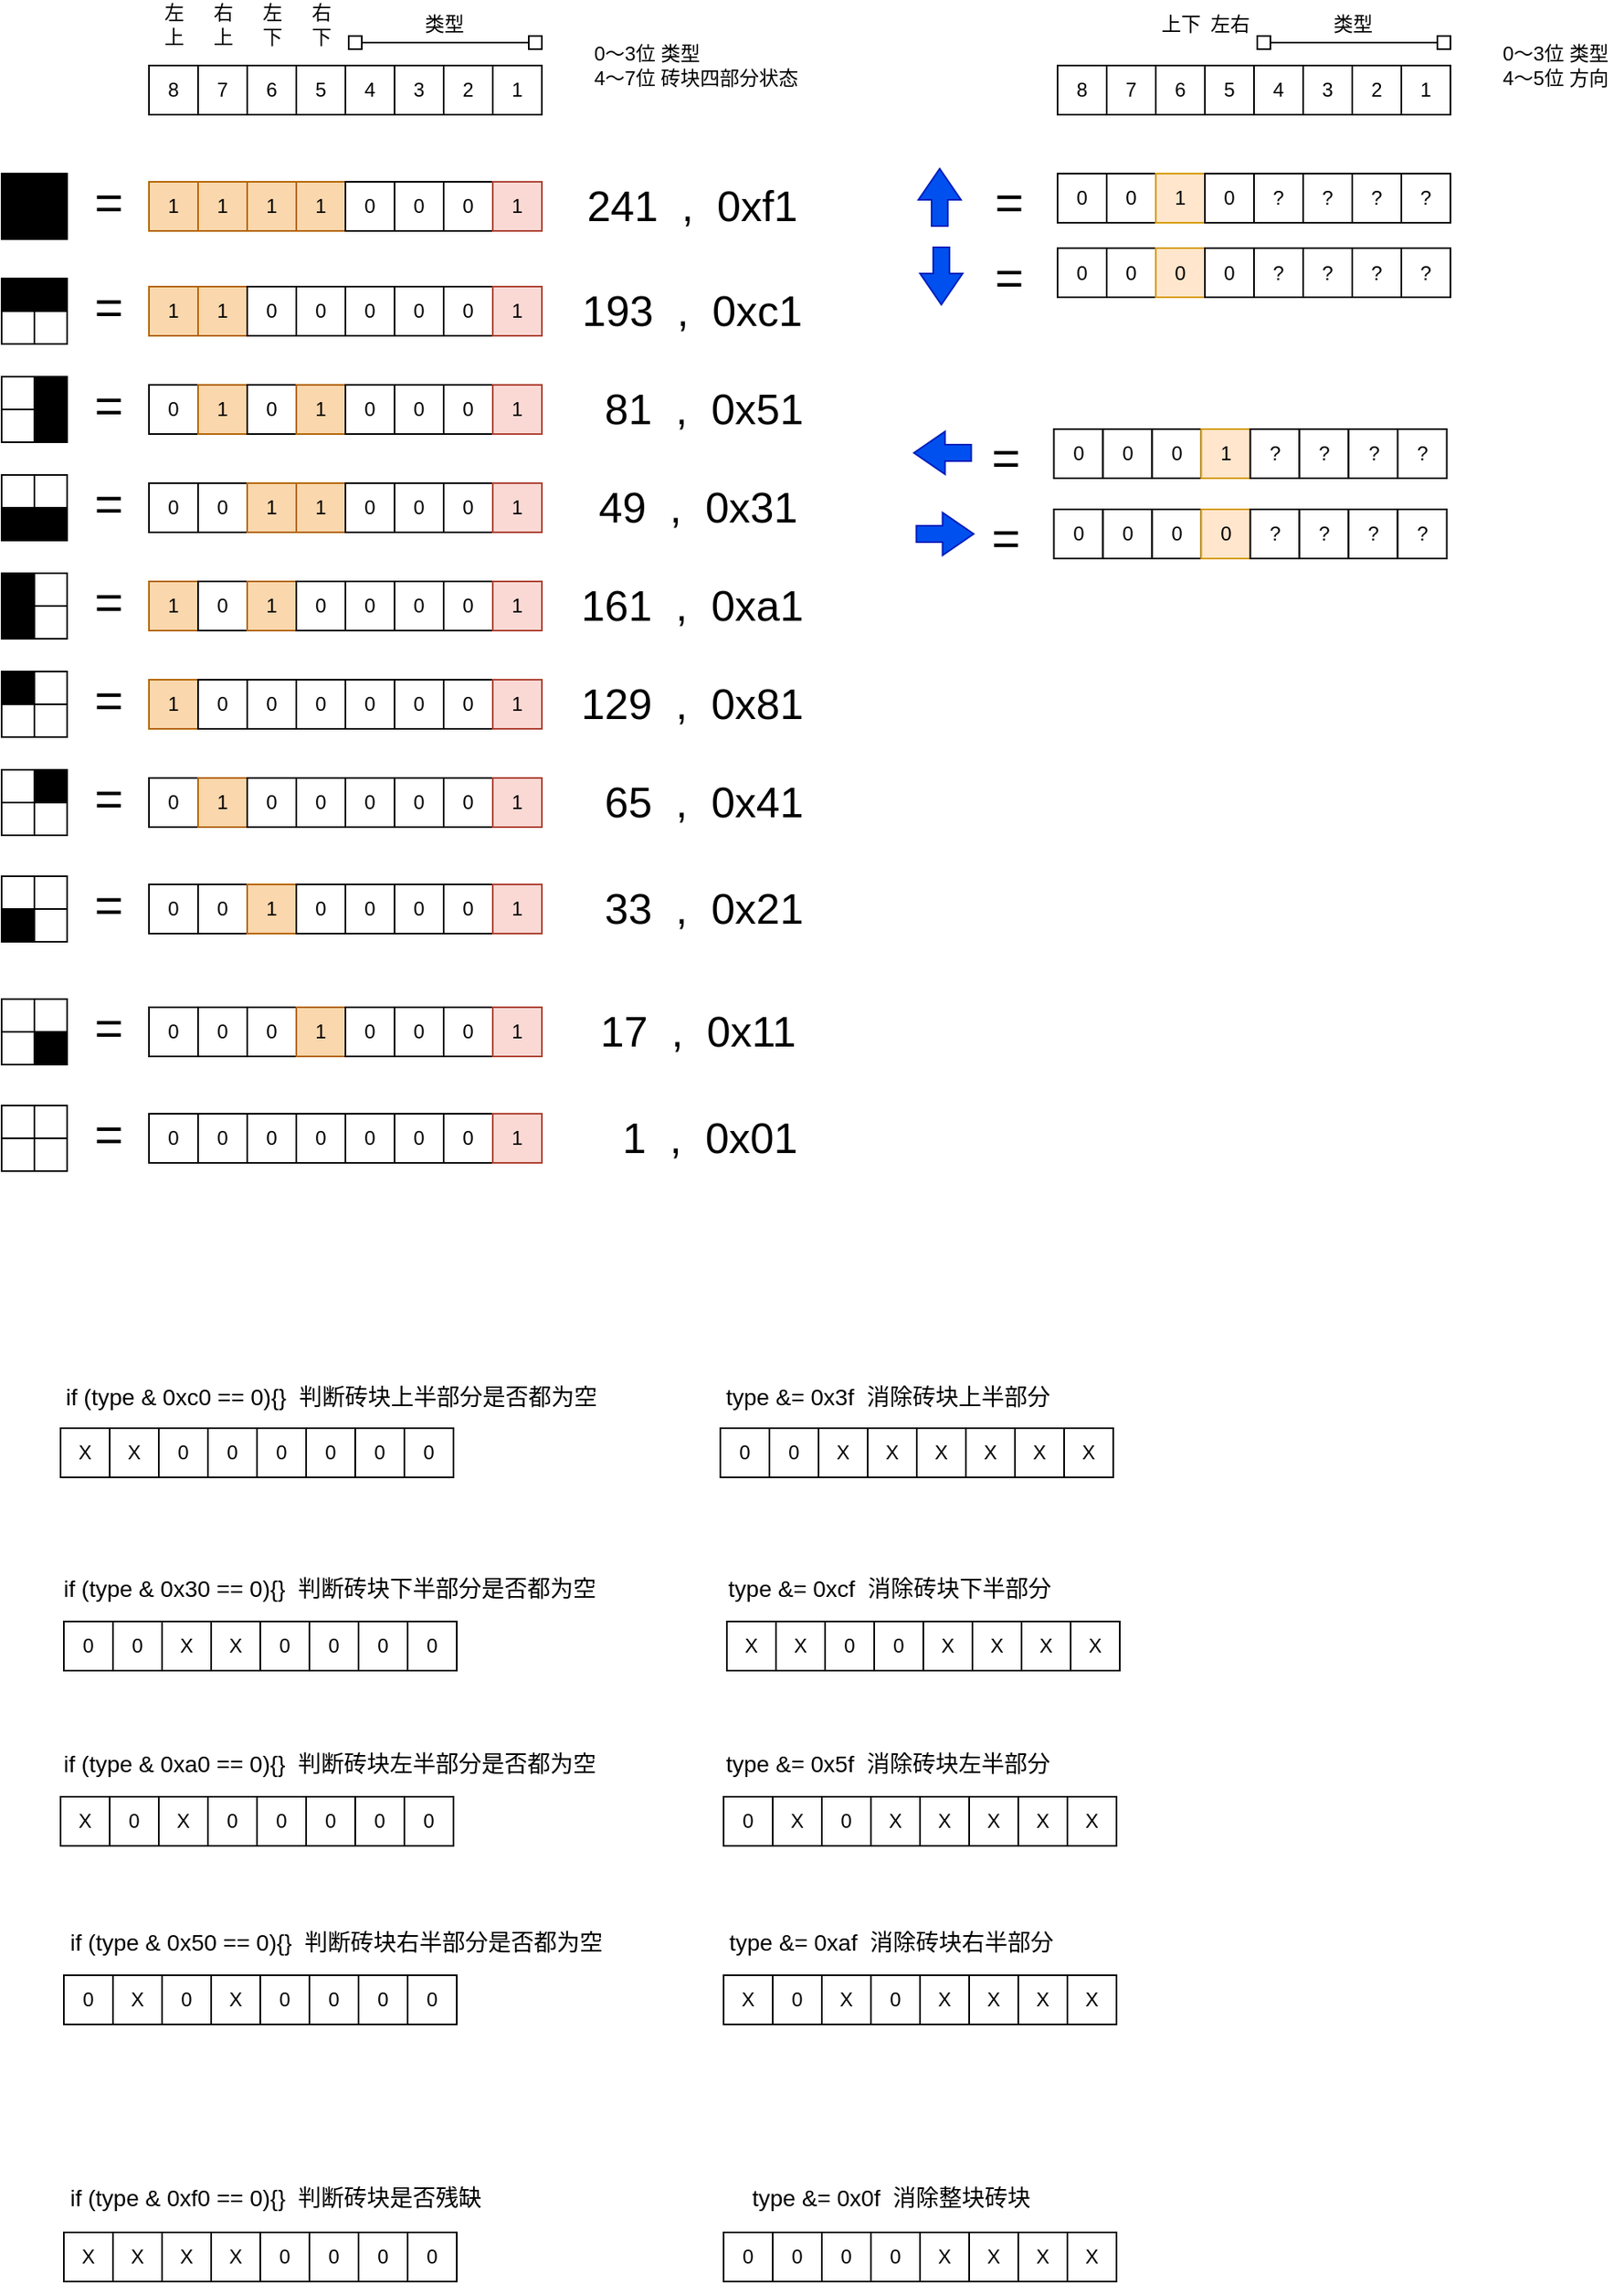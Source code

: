 <mxfile version="14.6.13" type="device"><diagram id="SvCdR_zcEIaEOGb5cry6" name="第 1 页"><mxGraphModel dx="1106" dy="892" grid="0" gridSize="10" guides="1" tooltips="1" connect="1" arrows="1" fold="1" page="0" pageScale="1" pageWidth="827" pageHeight="1169" math="0" shadow="0"><root><mxCell id="0"/><mxCell id="1" parent="0"/><mxCell id="9dX4Bxz6pfZD-AcI6eEY-1" value="1" style="rounded=0;whiteSpace=wrap;html=1;fillColor=#fad7ac;strokeColor=#b46504;" parent="1" vertex="1"><mxGeometry x="120" y="121" width="30" height="30" as="geometry"/></mxCell><mxCell id="9dX4Bxz6pfZD-AcI6eEY-2" value="1" style="rounded=0;whiteSpace=wrap;html=1;fillColor=#fad7ac;strokeColor=#b46504;" parent="1" vertex="1"><mxGeometry x="150" y="121" width="30" height="30" as="geometry"/></mxCell><mxCell id="9dX4Bxz6pfZD-AcI6eEY-3" value="1" style="rounded=0;whiteSpace=wrap;html=1;fillColor=#fad7ac;strokeColor=#b46504;" parent="1" vertex="1"><mxGeometry x="180" y="121" width="30" height="30" as="geometry"/></mxCell><mxCell id="9dX4Bxz6pfZD-AcI6eEY-4" value="1" style="rounded=0;whiteSpace=wrap;html=1;fillColor=#fad7ac;strokeColor=#b46504;" parent="1" vertex="1"><mxGeometry x="210" y="121" width="30" height="30" as="geometry"/></mxCell><mxCell id="9dX4Bxz6pfZD-AcI6eEY-5" value="0" style="rounded=0;whiteSpace=wrap;html=1;" parent="1" vertex="1"><mxGeometry x="240" y="121" width="30" height="30" as="geometry"/></mxCell><mxCell id="9dX4Bxz6pfZD-AcI6eEY-6" value="0" style="rounded=0;whiteSpace=wrap;html=1;" parent="1" vertex="1"><mxGeometry x="270" y="121" width="30" height="30" as="geometry"/></mxCell><mxCell id="9dX4Bxz6pfZD-AcI6eEY-7" value="0" style="rounded=0;whiteSpace=wrap;html=1;" parent="1" vertex="1"><mxGeometry x="300" y="121" width="30" height="30" as="geometry"/></mxCell><mxCell id="9dX4Bxz6pfZD-AcI6eEY-8" value="1" style="rounded=0;whiteSpace=wrap;html=1;fillColor=#fad9d5;strokeColor=#ae4132;" parent="1" vertex="1"><mxGeometry x="330" y="121" width="30" height="30" as="geometry"/></mxCell><mxCell id="9dX4Bxz6pfZD-AcI6eEY-14" value="&lt;font style=&quot;font-size: 30px&quot;&gt;=&lt;/font&gt;" style="text;html=1;align=center;verticalAlign=middle;resizable=0;points=[];autosize=1;strokeColor=none;" parent="1" vertex="1"><mxGeometry x="80" y="118" width="30" height="30" as="geometry"/></mxCell><mxCell id="9dX4Bxz6pfZD-AcI6eEY-15" value="&lt;font style=&quot;font-size: 26px&quot;&gt;241&amp;nbsp; ,&amp;nbsp; 0xf1&amp;nbsp;&lt;/font&gt;" style="text;html=1;align=center;verticalAlign=middle;resizable=0;points=[];autosize=1;strokeColor=none;" parent="1" vertex="1"><mxGeometry x="380" y="126" width="150" height="20" as="geometry"/></mxCell><mxCell id="9dX4Bxz6pfZD-AcI6eEY-16" value="1" style="rounded=0;whiteSpace=wrap;html=1;fillColor=#fad7ac;strokeColor=#b46504;" parent="1" vertex="1"><mxGeometry x="120" y="185" width="30" height="30" as="geometry"/></mxCell><mxCell id="9dX4Bxz6pfZD-AcI6eEY-17" value="1" style="rounded=0;whiteSpace=wrap;html=1;fillColor=#fad7ac;strokeColor=#b46504;" parent="1" vertex="1"><mxGeometry x="150" y="185" width="30" height="30" as="geometry"/></mxCell><mxCell id="9dX4Bxz6pfZD-AcI6eEY-18" value="0" style="rounded=0;whiteSpace=wrap;html=1;" parent="1" vertex="1"><mxGeometry x="180" y="185" width="30" height="30" as="geometry"/></mxCell><mxCell id="9dX4Bxz6pfZD-AcI6eEY-19" value="0" style="rounded=0;whiteSpace=wrap;html=1;" parent="1" vertex="1"><mxGeometry x="210" y="185" width="30" height="30" as="geometry"/></mxCell><mxCell id="9dX4Bxz6pfZD-AcI6eEY-20" value="0" style="rounded=0;whiteSpace=wrap;html=1;" parent="1" vertex="1"><mxGeometry x="240" y="185" width="30" height="30" as="geometry"/></mxCell><mxCell id="9dX4Bxz6pfZD-AcI6eEY-21" value="0" style="rounded=0;whiteSpace=wrap;html=1;" parent="1" vertex="1"><mxGeometry x="270" y="185" width="30" height="30" as="geometry"/></mxCell><mxCell id="9dX4Bxz6pfZD-AcI6eEY-22" value="0" style="rounded=0;whiteSpace=wrap;html=1;" parent="1" vertex="1"><mxGeometry x="300" y="185" width="30" height="30" as="geometry"/></mxCell><mxCell id="9dX4Bxz6pfZD-AcI6eEY-23" value="1" style="rounded=0;whiteSpace=wrap;html=1;fillColor=#fad9d5;strokeColor=#ae4132;" parent="1" vertex="1"><mxGeometry x="330" y="185" width="30" height="30" as="geometry"/></mxCell><mxCell id="9dX4Bxz6pfZD-AcI6eEY-24" value="" style="group" parent="1" vertex="1" connectable="0"><mxGeometry x="30" y="180" width="40" height="40" as="geometry"/></mxCell><mxCell id="9dX4Bxz6pfZD-AcI6eEY-25" value="" style="rounded=0;whiteSpace=wrap;html=1;fillColor=#000000;" parent="9dX4Bxz6pfZD-AcI6eEY-24" vertex="1"><mxGeometry width="20" height="20" as="geometry"/></mxCell><mxCell id="9dX4Bxz6pfZD-AcI6eEY-26" value="" style="rounded=0;whiteSpace=wrap;html=1;fillColor=#000000;" parent="9dX4Bxz6pfZD-AcI6eEY-24" vertex="1"><mxGeometry x="20" width="20" height="20" as="geometry"/></mxCell><mxCell id="9dX4Bxz6pfZD-AcI6eEY-27" value="" style="rounded=0;whiteSpace=wrap;html=1;" parent="9dX4Bxz6pfZD-AcI6eEY-24" vertex="1"><mxGeometry y="20" width="20" height="20" as="geometry"/></mxCell><mxCell id="9dX4Bxz6pfZD-AcI6eEY-28" value="" style="rounded=0;whiteSpace=wrap;html=1;" parent="9dX4Bxz6pfZD-AcI6eEY-24" vertex="1"><mxGeometry x="20" y="20" width="20" height="20" as="geometry"/></mxCell><mxCell id="9dX4Bxz6pfZD-AcI6eEY-29" value="&lt;font style=&quot;font-size: 30px&quot;&gt;=&lt;/font&gt;" style="text;html=1;align=center;verticalAlign=middle;resizable=0;points=[];autosize=1;strokeColor=none;" parent="1" vertex="1"><mxGeometry x="80" y="182" width="30" height="30" as="geometry"/></mxCell><mxCell id="9dX4Bxz6pfZD-AcI6eEY-30" value="&lt;font style=&quot;font-size: 26px&quot;&gt;193&amp;nbsp; ,&amp;nbsp; 0xc1&amp;nbsp;&lt;/font&gt;" style="text;html=1;align=center;verticalAlign=middle;resizable=0;points=[];autosize=1;strokeColor=none;" parent="1" vertex="1"><mxGeometry x="375" y="190" width="160" height="20" as="geometry"/></mxCell><mxCell id="9dX4Bxz6pfZD-AcI6eEY-9" value="" style="rounded=0;whiteSpace=wrap;html=1;fillColor=#000000;" parent="1" vertex="1"><mxGeometry x="30" y="116" width="20" height="20" as="geometry"/></mxCell><mxCell id="9dX4Bxz6pfZD-AcI6eEY-10" value="" style="rounded=0;whiteSpace=wrap;html=1;fillColor=#000000;" parent="1" vertex="1"><mxGeometry x="50" y="116" width="20" height="20" as="geometry"/></mxCell><mxCell id="9dX4Bxz6pfZD-AcI6eEY-11" value="" style="rounded=0;whiteSpace=wrap;html=1;fillColor=#000000;" parent="1" vertex="1"><mxGeometry x="30" y="136" width="20" height="20" as="geometry"/></mxCell><mxCell id="9dX4Bxz6pfZD-AcI6eEY-12" value="" style="rounded=0;whiteSpace=wrap;html=1;fillColor=#000000;" parent="1" vertex="1"><mxGeometry x="50" y="136" width="20" height="20" as="geometry"/></mxCell><mxCell id="9dX4Bxz6pfZD-AcI6eEY-31" value="0" style="rounded=0;whiteSpace=wrap;html=1;" parent="1" vertex="1"><mxGeometry x="120" y="245" width="30" height="30" as="geometry"/></mxCell><mxCell id="9dX4Bxz6pfZD-AcI6eEY-32" value="1" style="rounded=0;whiteSpace=wrap;html=1;fillColor=#fad7ac;strokeColor=#b46504;" parent="1" vertex="1"><mxGeometry x="150" y="245" width="30" height="30" as="geometry"/></mxCell><mxCell id="9dX4Bxz6pfZD-AcI6eEY-33" value="0" style="rounded=0;whiteSpace=wrap;html=1;" parent="1" vertex="1"><mxGeometry x="180" y="245" width="30" height="30" as="geometry"/></mxCell><mxCell id="9dX4Bxz6pfZD-AcI6eEY-34" value="1" style="rounded=0;whiteSpace=wrap;html=1;fillColor=#fad7ac;strokeColor=#b46504;" parent="1" vertex="1"><mxGeometry x="210" y="245" width="30" height="30" as="geometry"/></mxCell><mxCell id="9dX4Bxz6pfZD-AcI6eEY-35" value="0" style="rounded=0;whiteSpace=wrap;html=1;" parent="1" vertex="1"><mxGeometry x="240" y="245" width="30" height="30" as="geometry"/></mxCell><mxCell id="9dX4Bxz6pfZD-AcI6eEY-36" value="0" style="rounded=0;whiteSpace=wrap;html=1;" parent="1" vertex="1"><mxGeometry x="270" y="245" width="30" height="30" as="geometry"/></mxCell><mxCell id="9dX4Bxz6pfZD-AcI6eEY-37" value="0" style="rounded=0;whiteSpace=wrap;html=1;" parent="1" vertex="1"><mxGeometry x="300" y="245" width="30" height="30" as="geometry"/></mxCell><mxCell id="9dX4Bxz6pfZD-AcI6eEY-38" value="1" style="rounded=0;whiteSpace=wrap;html=1;fillColor=#fad9d5;strokeColor=#ae4132;" parent="1" vertex="1"><mxGeometry x="330" y="245" width="30" height="30" as="geometry"/></mxCell><mxCell id="9dX4Bxz6pfZD-AcI6eEY-39" value="" style="group" parent="1" vertex="1" connectable="0"><mxGeometry x="30" y="240" width="40" height="40" as="geometry"/></mxCell><mxCell id="9dX4Bxz6pfZD-AcI6eEY-40" value="" style="rounded=0;whiteSpace=wrap;html=1;" parent="9dX4Bxz6pfZD-AcI6eEY-39" vertex="1"><mxGeometry width="20" height="20" as="geometry"/></mxCell><mxCell id="9dX4Bxz6pfZD-AcI6eEY-41" value="" style="rounded=0;whiteSpace=wrap;html=1;fillColor=#000000;" parent="9dX4Bxz6pfZD-AcI6eEY-39" vertex="1"><mxGeometry x="20" width="20" height="20" as="geometry"/></mxCell><mxCell id="9dX4Bxz6pfZD-AcI6eEY-42" value="" style="rounded=0;whiteSpace=wrap;html=1;" parent="9dX4Bxz6pfZD-AcI6eEY-39" vertex="1"><mxGeometry y="20" width="20" height="20" as="geometry"/></mxCell><mxCell id="9dX4Bxz6pfZD-AcI6eEY-43" value="" style="rounded=0;whiteSpace=wrap;html=1;fillColor=#000000;" parent="9dX4Bxz6pfZD-AcI6eEY-39" vertex="1"><mxGeometry x="20" y="20" width="20" height="20" as="geometry"/></mxCell><mxCell id="9dX4Bxz6pfZD-AcI6eEY-44" value="&lt;font style=&quot;font-size: 30px&quot;&gt;=&lt;/font&gt;" style="text;html=1;align=center;verticalAlign=middle;resizable=0;points=[];autosize=1;strokeColor=none;" parent="1" vertex="1"><mxGeometry x="80" y="242" width="30" height="30" as="geometry"/></mxCell><mxCell id="9dX4Bxz6pfZD-AcI6eEY-45" value="&lt;font style=&quot;font-size: 26px&quot;&gt;&amp;nbsp; 81&amp;nbsp; ,&amp;nbsp; 0x51&amp;nbsp;&lt;/font&gt;" style="text;html=1;align=center;verticalAlign=middle;resizable=0;points=[];autosize=1;strokeColor=none;" parent="1" vertex="1"><mxGeometry x="375" y="250" width="160" height="20" as="geometry"/></mxCell><mxCell id="9dX4Bxz6pfZD-AcI6eEY-61" value="0" style="rounded=0;whiteSpace=wrap;html=1;" parent="1" vertex="1"><mxGeometry x="120" y="305" width="30" height="30" as="geometry"/></mxCell><mxCell id="9dX4Bxz6pfZD-AcI6eEY-62" value="0" style="rounded=0;whiteSpace=wrap;html=1;" parent="1" vertex="1"><mxGeometry x="150" y="305" width="30" height="30" as="geometry"/></mxCell><mxCell id="9dX4Bxz6pfZD-AcI6eEY-63" value="1" style="rounded=0;whiteSpace=wrap;html=1;fillColor=#fad7ac;strokeColor=#b46504;" parent="1" vertex="1"><mxGeometry x="180" y="305" width="30" height="30" as="geometry"/></mxCell><mxCell id="9dX4Bxz6pfZD-AcI6eEY-64" value="1" style="rounded=0;whiteSpace=wrap;html=1;fillColor=#fad7ac;strokeColor=#b46504;" parent="1" vertex="1"><mxGeometry x="210" y="305" width="30" height="30" as="geometry"/></mxCell><mxCell id="9dX4Bxz6pfZD-AcI6eEY-65" value="0" style="rounded=0;whiteSpace=wrap;html=1;" parent="1" vertex="1"><mxGeometry x="240" y="305" width="30" height="30" as="geometry"/></mxCell><mxCell id="9dX4Bxz6pfZD-AcI6eEY-66" value="0" style="rounded=0;whiteSpace=wrap;html=1;" parent="1" vertex="1"><mxGeometry x="270" y="305" width="30" height="30" as="geometry"/></mxCell><mxCell id="9dX4Bxz6pfZD-AcI6eEY-67" value="0" style="rounded=0;whiteSpace=wrap;html=1;" parent="1" vertex="1"><mxGeometry x="300" y="305" width="30" height="30" as="geometry"/></mxCell><mxCell id="9dX4Bxz6pfZD-AcI6eEY-68" value="1" style="rounded=0;whiteSpace=wrap;html=1;fillColor=#fad9d5;strokeColor=#ae4132;" parent="1" vertex="1"><mxGeometry x="330" y="305" width="30" height="30" as="geometry"/></mxCell><mxCell id="9dX4Bxz6pfZD-AcI6eEY-69" value="" style="group" parent="1" vertex="1" connectable="0"><mxGeometry x="30" y="300" width="40" height="40" as="geometry"/></mxCell><mxCell id="9dX4Bxz6pfZD-AcI6eEY-70" value="" style="rounded=0;whiteSpace=wrap;html=1;" parent="9dX4Bxz6pfZD-AcI6eEY-69" vertex="1"><mxGeometry width="20" height="20" as="geometry"/></mxCell><mxCell id="9dX4Bxz6pfZD-AcI6eEY-71" value="" style="rounded=0;whiteSpace=wrap;html=1;" parent="9dX4Bxz6pfZD-AcI6eEY-69" vertex="1"><mxGeometry x="20" width="20" height="20" as="geometry"/></mxCell><mxCell id="9dX4Bxz6pfZD-AcI6eEY-72" value="" style="rounded=0;whiteSpace=wrap;html=1;fillColor=#000000;" parent="9dX4Bxz6pfZD-AcI6eEY-69" vertex="1"><mxGeometry y="20" width="20" height="20" as="geometry"/></mxCell><mxCell id="9dX4Bxz6pfZD-AcI6eEY-73" value="" style="rounded=0;whiteSpace=wrap;html=1;fillColor=#000000;" parent="9dX4Bxz6pfZD-AcI6eEY-69" vertex="1"><mxGeometry x="20" y="20" width="20" height="20" as="geometry"/></mxCell><mxCell id="9dX4Bxz6pfZD-AcI6eEY-74" value="&lt;font style=&quot;font-size: 30px&quot;&gt;=&lt;/font&gt;" style="text;html=1;align=center;verticalAlign=middle;resizable=0;points=[];autosize=1;strokeColor=none;" parent="1" vertex="1"><mxGeometry x="80" y="302" width="30" height="30" as="geometry"/></mxCell><mxCell id="9dX4Bxz6pfZD-AcI6eEY-75" value="&lt;font style=&quot;font-size: 26px&quot;&gt;&amp;nbsp;49&amp;nbsp; ,&amp;nbsp; 0x31&amp;nbsp;&lt;/font&gt;" style="text;html=1;align=center;verticalAlign=middle;resizable=0;points=[];autosize=1;strokeColor=none;" parent="1" vertex="1"><mxGeometry x="380" y="310" width="150" height="20" as="geometry"/></mxCell><mxCell id="9dX4Bxz6pfZD-AcI6eEY-76" value="1" style="rounded=0;whiteSpace=wrap;html=1;fillColor=#fad7ac;strokeColor=#b46504;" parent="1" vertex="1"><mxGeometry x="120" y="365" width="30" height="30" as="geometry"/></mxCell><mxCell id="9dX4Bxz6pfZD-AcI6eEY-77" value="0" style="rounded=0;whiteSpace=wrap;html=1;" parent="1" vertex="1"><mxGeometry x="150" y="365" width="30" height="30" as="geometry"/></mxCell><mxCell id="9dX4Bxz6pfZD-AcI6eEY-78" value="1" style="rounded=0;whiteSpace=wrap;html=1;fillColor=#fad7ac;strokeColor=#b46504;" parent="1" vertex="1"><mxGeometry x="180" y="365" width="30" height="30" as="geometry"/></mxCell><mxCell id="9dX4Bxz6pfZD-AcI6eEY-79" value="0" style="rounded=0;whiteSpace=wrap;html=1;" parent="1" vertex="1"><mxGeometry x="210" y="365" width="30" height="30" as="geometry"/></mxCell><mxCell id="9dX4Bxz6pfZD-AcI6eEY-80" value="0" style="rounded=0;whiteSpace=wrap;html=1;" parent="1" vertex="1"><mxGeometry x="240" y="365" width="30" height="30" as="geometry"/></mxCell><mxCell id="9dX4Bxz6pfZD-AcI6eEY-81" value="0" style="rounded=0;whiteSpace=wrap;html=1;" parent="1" vertex="1"><mxGeometry x="270" y="365" width="30" height="30" as="geometry"/></mxCell><mxCell id="9dX4Bxz6pfZD-AcI6eEY-82" value="0" style="rounded=0;whiteSpace=wrap;html=1;" parent="1" vertex="1"><mxGeometry x="300" y="365" width="30" height="30" as="geometry"/></mxCell><mxCell id="9dX4Bxz6pfZD-AcI6eEY-83" value="1" style="rounded=0;whiteSpace=wrap;html=1;fillColor=#fad9d5;strokeColor=#ae4132;" parent="1" vertex="1"><mxGeometry x="330" y="365" width="30" height="30" as="geometry"/></mxCell><mxCell id="9dX4Bxz6pfZD-AcI6eEY-84" value="" style="group" parent="1" vertex="1" connectable="0"><mxGeometry x="30" y="360" width="40" height="40" as="geometry"/></mxCell><mxCell id="9dX4Bxz6pfZD-AcI6eEY-85" value="" style="rounded=0;whiteSpace=wrap;html=1;fillColor=#000000;" parent="9dX4Bxz6pfZD-AcI6eEY-84" vertex="1"><mxGeometry width="20" height="20" as="geometry"/></mxCell><mxCell id="9dX4Bxz6pfZD-AcI6eEY-86" value="" style="rounded=0;whiteSpace=wrap;html=1;" parent="9dX4Bxz6pfZD-AcI6eEY-84" vertex="1"><mxGeometry x="20" width="20" height="20" as="geometry"/></mxCell><mxCell id="9dX4Bxz6pfZD-AcI6eEY-87" value="" style="rounded=0;whiteSpace=wrap;html=1;fillColor=#000000;" parent="9dX4Bxz6pfZD-AcI6eEY-84" vertex="1"><mxGeometry y="20" width="20" height="20" as="geometry"/></mxCell><mxCell id="9dX4Bxz6pfZD-AcI6eEY-88" value="" style="rounded=0;whiteSpace=wrap;html=1;" parent="9dX4Bxz6pfZD-AcI6eEY-84" vertex="1"><mxGeometry x="20" y="20" width="20" height="20" as="geometry"/></mxCell><mxCell id="9dX4Bxz6pfZD-AcI6eEY-89" value="&lt;font style=&quot;font-size: 30px&quot;&gt;=&lt;/font&gt;" style="text;html=1;align=center;verticalAlign=middle;resizable=0;points=[];autosize=1;strokeColor=none;" parent="1" vertex="1"><mxGeometry x="80" y="362" width="30" height="30" as="geometry"/></mxCell><mxCell id="9dX4Bxz6pfZD-AcI6eEY-90" value="&lt;font style=&quot;font-size: 26px&quot;&gt;161&amp;nbsp; ,&amp;nbsp; 0xa1&amp;nbsp;&lt;/font&gt;" style="text;html=1;align=center;verticalAlign=middle;resizable=0;points=[];autosize=1;strokeColor=none;" parent="1" vertex="1"><mxGeometry x="375" y="370" width="160" height="20" as="geometry"/></mxCell><mxCell id="9dX4Bxz6pfZD-AcI6eEY-91" value="1" style="rounded=0;whiteSpace=wrap;html=1;fillColor=#fad7ac;strokeColor=#b46504;" parent="1" vertex="1"><mxGeometry x="120" y="425" width="30" height="30" as="geometry"/></mxCell><mxCell id="9dX4Bxz6pfZD-AcI6eEY-92" value="0" style="rounded=0;whiteSpace=wrap;html=1;" parent="1" vertex="1"><mxGeometry x="150" y="425" width="30" height="30" as="geometry"/></mxCell><mxCell id="9dX4Bxz6pfZD-AcI6eEY-93" value="0" style="rounded=0;whiteSpace=wrap;html=1;" parent="1" vertex="1"><mxGeometry x="180" y="425" width="30" height="30" as="geometry"/></mxCell><mxCell id="9dX4Bxz6pfZD-AcI6eEY-94" value="0" style="rounded=0;whiteSpace=wrap;html=1;" parent="1" vertex="1"><mxGeometry x="210" y="425" width="30" height="30" as="geometry"/></mxCell><mxCell id="9dX4Bxz6pfZD-AcI6eEY-95" value="0" style="rounded=0;whiteSpace=wrap;html=1;" parent="1" vertex="1"><mxGeometry x="240" y="425" width="30" height="30" as="geometry"/></mxCell><mxCell id="9dX4Bxz6pfZD-AcI6eEY-96" value="0" style="rounded=0;whiteSpace=wrap;html=1;" parent="1" vertex="1"><mxGeometry x="270" y="425" width="30" height="30" as="geometry"/></mxCell><mxCell id="9dX4Bxz6pfZD-AcI6eEY-97" value="0" style="rounded=0;whiteSpace=wrap;html=1;" parent="1" vertex="1"><mxGeometry x="300" y="425" width="30" height="30" as="geometry"/></mxCell><mxCell id="9dX4Bxz6pfZD-AcI6eEY-98" value="1" style="rounded=0;whiteSpace=wrap;html=1;fillColor=#fad9d5;strokeColor=#ae4132;" parent="1" vertex="1"><mxGeometry x="330" y="425" width="30" height="30" as="geometry"/></mxCell><mxCell id="9dX4Bxz6pfZD-AcI6eEY-99" value="" style="group" parent="1" vertex="1" connectable="0"><mxGeometry x="30" y="420" width="40" height="40" as="geometry"/></mxCell><mxCell id="9dX4Bxz6pfZD-AcI6eEY-100" value="" style="rounded=0;whiteSpace=wrap;html=1;fillColor=#000000;" parent="9dX4Bxz6pfZD-AcI6eEY-99" vertex="1"><mxGeometry width="20" height="20" as="geometry"/></mxCell><mxCell id="9dX4Bxz6pfZD-AcI6eEY-101" value="" style="rounded=0;whiteSpace=wrap;html=1;" parent="9dX4Bxz6pfZD-AcI6eEY-99" vertex="1"><mxGeometry x="20" width="20" height="20" as="geometry"/></mxCell><mxCell id="9dX4Bxz6pfZD-AcI6eEY-102" value="" style="rounded=0;whiteSpace=wrap;html=1;" parent="9dX4Bxz6pfZD-AcI6eEY-99" vertex="1"><mxGeometry y="20" width="20" height="20" as="geometry"/></mxCell><mxCell id="9dX4Bxz6pfZD-AcI6eEY-103" value="" style="rounded=0;whiteSpace=wrap;html=1;" parent="9dX4Bxz6pfZD-AcI6eEY-99" vertex="1"><mxGeometry x="20" y="20" width="20" height="20" as="geometry"/></mxCell><mxCell id="9dX4Bxz6pfZD-AcI6eEY-104" value="&lt;font style=&quot;font-size: 30px&quot;&gt;=&lt;/font&gt;" style="text;html=1;align=center;verticalAlign=middle;resizable=0;points=[];autosize=1;strokeColor=none;" parent="1" vertex="1"><mxGeometry x="80" y="422" width="30" height="30" as="geometry"/></mxCell><mxCell id="9dX4Bxz6pfZD-AcI6eEY-105" value="&lt;font style=&quot;font-size: 26px&quot;&gt;129&amp;nbsp; ,&amp;nbsp; 0x81&amp;nbsp;&lt;/font&gt;" style="text;html=1;align=center;verticalAlign=middle;resizable=0;points=[];autosize=1;strokeColor=none;" parent="1" vertex="1"><mxGeometry x="375" y="430" width="160" height="20" as="geometry"/></mxCell><mxCell id="9dX4Bxz6pfZD-AcI6eEY-106" value="0" style="rounded=0;whiteSpace=wrap;html=1;" parent="1" vertex="1"><mxGeometry x="120" y="485" width="30" height="30" as="geometry"/></mxCell><mxCell id="9dX4Bxz6pfZD-AcI6eEY-107" value="1" style="rounded=0;whiteSpace=wrap;html=1;fillColor=#fad7ac;strokeColor=#b46504;" parent="1" vertex="1"><mxGeometry x="150" y="485" width="30" height="30" as="geometry"/></mxCell><mxCell id="9dX4Bxz6pfZD-AcI6eEY-108" value="0" style="rounded=0;whiteSpace=wrap;html=1;" parent="1" vertex="1"><mxGeometry x="180" y="485" width="30" height="30" as="geometry"/></mxCell><mxCell id="9dX4Bxz6pfZD-AcI6eEY-109" value="0" style="rounded=0;whiteSpace=wrap;html=1;" parent="1" vertex="1"><mxGeometry x="210" y="485" width="30" height="30" as="geometry"/></mxCell><mxCell id="9dX4Bxz6pfZD-AcI6eEY-110" value="0" style="rounded=0;whiteSpace=wrap;html=1;" parent="1" vertex="1"><mxGeometry x="240" y="485" width="30" height="30" as="geometry"/></mxCell><mxCell id="9dX4Bxz6pfZD-AcI6eEY-111" value="0" style="rounded=0;whiteSpace=wrap;html=1;" parent="1" vertex="1"><mxGeometry x="270" y="485" width="30" height="30" as="geometry"/></mxCell><mxCell id="9dX4Bxz6pfZD-AcI6eEY-112" value="0" style="rounded=0;whiteSpace=wrap;html=1;" parent="1" vertex="1"><mxGeometry x="300" y="485" width="30" height="30" as="geometry"/></mxCell><mxCell id="9dX4Bxz6pfZD-AcI6eEY-113" value="1" style="rounded=0;whiteSpace=wrap;html=1;fillColor=#fad9d5;strokeColor=#ae4132;" parent="1" vertex="1"><mxGeometry x="330" y="485" width="30" height="30" as="geometry"/></mxCell><mxCell id="9dX4Bxz6pfZD-AcI6eEY-114" value="" style="group" parent="1" vertex="1" connectable="0"><mxGeometry x="30" y="480" width="40" height="40" as="geometry"/></mxCell><mxCell id="9dX4Bxz6pfZD-AcI6eEY-115" value="" style="rounded=0;whiteSpace=wrap;html=1;" parent="9dX4Bxz6pfZD-AcI6eEY-114" vertex="1"><mxGeometry width="20" height="20" as="geometry"/></mxCell><mxCell id="9dX4Bxz6pfZD-AcI6eEY-116" value="" style="rounded=0;whiteSpace=wrap;html=1;fillColor=#000000;" parent="9dX4Bxz6pfZD-AcI6eEY-114" vertex="1"><mxGeometry x="20" width="20" height="20" as="geometry"/></mxCell><mxCell id="9dX4Bxz6pfZD-AcI6eEY-117" value="" style="rounded=0;whiteSpace=wrap;html=1;" parent="9dX4Bxz6pfZD-AcI6eEY-114" vertex="1"><mxGeometry y="20" width="20" height="20" as="geometry"/></mxCell><mxCell id="9dX4Bxz6pfZD-AcI6eEY-118" value="" style="rounded=0;whiteSpace=wrap;html=1;" parent="9dX4Bxz6pfZD-AcI6eEY-114" vertex="1"><mxGeometry x="20" y="20" width="20" height="20" as="geometry"/></mxCell><mxCell id="9dX4Bxz6pfZD-AcI6eEY-119" value="&lt;font style=&quot;font-size: 30px&quot;&gt;=&lt;/font&gt;" style="text;html=1;align=center;verticalAlign=middle;resizable=0;points=[];autosize=1;strokeColor=none;" parent="1" vertex="1"><mxGeometry x="80" y="482" width="30" height="30" as="geometry"/></mxCell><mxCell id="9dX4Bxz6pfZD-AcI6eEY-120" value="&lt;font style=&quot;font-size: 26px&quot;&gt;&amp;nbsp; 65&amp;nbsp; ,&amp;nbsp; 0x41&amp;nbsp;&lt;/font&gt;" style="text;html=1;align=center;verticalAlign=middle;resizable=0;points=[];autosize=1;strokeColor=none;" parent="1" vertex="1"><mxGeometry x="375" y="490" width="160" height="20" as="geometry"/></mxCell><mxCell id="9dX4Bxz6pfZD-AcI6eEY-121" value="0" style="rounded=0;whiteSpace=wrap;html=1;" parent="1" vertex="1"><mxGeometry x="120" y="550" width="30" height="30" as="geometry"/></mxCell><mxCell id="9dX4Bxz6pfZD-AcI6eEY-122" value="0" style="rounded=0;whiteSpace=wrap;html=1;" parent="1" vertex="1"><mxGeometry x="150" y="550" width="30" height="30" as="geometry"/></mxCell><mxCell id="9dX4Bxz6pfZD-AcI6eEY-123" value="1" style="rounded=0;whiteSpace=wrap;html=1;fillColor=#fad7ac;strokeColor=#b46504;" parent="1" vertex="1"><mxGeometry x="180" y="550" width="30" height="30" as="geometry"/></mxCell><mxCell id="9dX4Bxz6pfZD-AcI6eEY-124" value="0" style="rounded=0;whiteSpace=wrap;html=1;" parent="1" vertex="1"><mxGeometry x="210" y="550" width="30" height="30" as="geometry"/></mxCell><mxCell id="9dX4Bxz6pfZD-AcI6eEY-125" value="0" style="rounded=0;whiteSpace=wrap;html=1;" parent="1" vertex="1"><mxGeometry x="240" y="550" width="30" height="30" as="geometry"/></mxCell><mxCell id="9dX4Bxz6pfZD-AcI6eEY-126" value="0" style="rounded=0;whiteSpace=wrap;html=1;" parent="1" vertex="1"><mxGeometry x="270" y="550" width="30" height="30" as="geometry"/></mxCell><mxCell id="9dX4Bxz6pfZD-AcI6eEY-127" value="0" style="rounded=0;whiteSpace=wrap;html=1;" parent="1" vertex="1"><mxGeometry x="300" y="550" width="30" height="30" as="geometry"/></mxCell><mxCell id="9dX4Bxz6pfZD-AcI6eEY-128" value="1" style="rounded=0;whiteSpace=wrap;html=1;fillColor=#fad9d5;strokeColor=#ae4132;" parent="1" vertex="1"><mxGeometry x="330" y="550" width="30" height="30" as="geometry"/></mxCell><mxCell id="9dX4Bxz6pfZD-AcI6eEY-129" value="" style="group" parent="1" vertex="1" connectable="0"><mxGeometry x="30" y="545" width="40" height="40" as="geometry"/></mxCell><mxCell id="9dX4Bxz6pfZD-AcI6eEY-130" value="" style="rounded=0;whiteSpace=wrap;html=1;" parent="9dX4Bxz6pfZD-AcI6eEY-129" vertex="1"><mxGeometry width="20" height="20" as="geometry"/></mxCell><mxCell id="9dX4Bxz6pfZD-AcI6eEY-131" value="" style="rounded=0;whiteSpace=wrap;html=1;" parent="9dX4Bxz6pfZD-AcI6eEY-129" vertex="1"><mxGeometry x="20" width="20" height="20" as="geometry"/></mxCell><mxCell id="9dX4Bxz6pfZD-AcI6eEY-132" value="" style="rounded=0;whiteSpace=wrap;html=1;fillColor=#000000;" parent="9dX4Bxz6pfZD-AcI6eEY-129" vertex="1"><mxGeometry y="20" width="20" height="20" as="geometry"/></mxCell><mxCell id="9dX4Bxz6pfZD-AcI6eEY-133" value="" style="rounded=0;whiteSpace=wrap;html=1;" parent="9dX4Bxz6pfZD-AcI6eEY-129" vertex="1"><mxGeometry x="20" y="20" width="20" height="20" as="geometry"/></mxCell><mxCell id="9dX4Bxz6pfZD-AcI6eEY-134" value="&lt;font style=&quot;font-size: 30px&quot;&gt;=&lt;/font&gt;" style="text;html=1;align=center;verticalAlign=middle;resizable=0;points=[];autosize=1;strokeColor=none;" parent="1" vertex="1"><mxGeometry x="80" y="547" width="30" height="30" as="geometry"/></mxCell><mxCell id="9dX4Bxz6pfZD-AcI6eEY-135" value="&lt;font style=&quot;font-size: 26px&quot;&gt;&amp;nbsp; 33&amp;nbsp; ,&amp;nbsp; 0x21&amp;nbsp;&lt;/font&gt;" style="text;html=1;align=center;verticalAlign=middle;resizable=0;points=[];autosize=1;strokeColor=none;" parent="1" vertex="1"><mxGeometry x="375" y="555" width="160" height="20" as="geometry"/></mxCell><mxCell id="9dX4Bxz6pfZD-AcI6eEY-136" value="0" style="rounded=0;whiteSpace=wrap;html=1;" parent="1" vertex="1"><mxGeometry x="120" y="625" width="30" height="30" as="geometry"/></mxCell><mxCell id="9dX4Bxz6pfZD-AcI6eEY-137" value="0" style="rounded=0;whiteSpace=wrap;html=1;" parent="1" vertex="1"><mxGeometry x="150" y="625" width="30" height="30" as="geometry"/></mxCell><mxCell id="9dX4Bxz6pfZD-AcI6eEY-138" value="0" style="rounded=0;whiteSpace=wrap;html=1;" parent="1" vertex="1"><mxGeometry x="180" y="625" width="30" height="30" as="geometry"/></mxCell><mxCell id="9dX4Bxz6pfZD-AcI6eEY-139" value="1" style="rounded=0;whiteSpace=wrap;html=1;fillColor=#fad7ac;strokeColor=#b46504;" parent="1" vertex="1"><mxGeometry x="210" y="625" width="30" height="30" as="geometry"/></mxCell><mxCell id="9dX4Bxz6pfZD-AcI6eEY-140" value="0" style="rounded=0;whiteSpace=wrap;html=1;" parent="1" vertex="1"><mxGeometry x="240" y="625" width="30" height="30" as="geometry"/></mxCell><mxCell id="9dX4Bxz6pfZD-AcI6eEY-141" value="0" style="rounded=0;whiteSpace=wrap;html=1;" parent="1" vertex="1"><mxGeometry x="270" y="625" width="30" height="30" as="geometry"/></mxCell><mxCell id="9dX4Bxz6pfZD-AcI6eEY-142" value="0" style="rounded=0;whiteSpace=wrap;html=1;" parent="1" vertex="1"><mxGeometry x="300" y="625" width="30" height="30" as="geometry"/></mxCell><mxCell id="9dX4Bxz6pfZD-AcI6eEY-143" value="1" style="rounded=0;whiteSpace=wrap;html=1;fillColor=#fad9d5;strokeColor=#ae4132;" parent="1" vertex="1"><mxGeometry x="330" y="625" width="30" height="30" as="geometry"/></mxCell><mxCell id="9dX4Bxz6pfZD-AcI6eEY-144" value="" style="group" parent="1" vertex="1" connectable="0"><mxGeometry x="30" y="620" width="40" height="40" as="geometry"/></mxCell><mxCell id="9dX4Bxz6pfZD-AcI6eEY-145" value="" style="rounded=0;whiteSpace=wrap;html=1;" parent="9dX4Bxz6pfZD-AcI6eEY-144" vertex="1"><mxGeometry width="20" height="20" as="geometry"/></mxCell><mxCell id="9dX4Bxz6pfZD-AcI6eEY-146" value="" style="rounded=0;whiteSpace=wrap;html=1;" parent="9dX4Bxz6pfZD-AcI6eEY-144" vertex="1"><mxGeometry x="20" width="20" height="20" as="geometry"/></mxCell><mxCell id="9dX4Bxz6pfZD-AcI6eEY-147" value="" style="rounded=0;whiteSpace=wrap;html=1;" parent="9dX4Bxz6pfZD-AcI6eEY-144" vertex="1"><mxGeometry y="20" width="20" height="20" as="geometry"/></mxCell><mxCell id="9dX4Bxz6pfZD-AcI6eEY-148" value="" style="rounded=0;whiteSpace=wrap;html=1;fillColor=#000000;" parent="9dX4Bxz6pfZD-AcI6eEY-144" vertex="1"><mxGeometry x="20" y="20" width="20" height="20" as="geometry"/></mxCell><mxCell id="9dX4Bxz6pfZD-AcI6eEY-149" value="&lt;font style=&quot;font-size: 30px&quot;&gt;=&lt;/font&gt;" style="text;html=1;align=center;verticalAlign=middle;resizable=0;points=[];autosize=1;strokeColor=none;" parent="1" vertex="1"><mxGeometry x="80" y="622" width="30" height="30" as="geometry"/></mxCell><mxCell id="9dX4Bxz6pfZD-AcI6eEY-150" value="&lt;font style=&quot;font-size: 26px&quot;&gt;&amp;nbsp;17&amp;nbsp; ,&amp;nbsp; 0x11&amp;nbsp;&lt;/font&gt;" style="text;html=1;align=center;verticalAlign=middle;resizable=0;points=[];autosize=1;strokeColor=none;" parent="1" vertex="1"><mxGeometry x="380" y="630" width="150" height="20" as="geometry"/></mxCell><mxCell id="9dX4Bxz6pfZD-AcI6eEY-151" value="0" style="rounded=0;whiteSpace=wrap;html=1;" parent="1" vertex="1"><mxGeometry x="120" y="690" width="30" height="30" as="geometry"/></mxCell><mxCell id="9dX4Bxz6pfZD-AcI6eEY-152" value="0" style="rounded=0;whiteSpace=wrap;html=1;" parent="1" vertex="1"><mxGeometry x="150" y="690" width="30" height="30" as="geometry"/></mxCell><mxCell id="9dX4Bxz6pfZD-AcI6eEY-153" value="0" style="rounded=0;whiteSpace=wrap;html=1;" parent="1" vertex="1"><mxGeometry x="180" y="690" width="30" height="30" as="geometry"/></mxCell><mxCell id="9dX4Bxz6pfZD-AcI6eEY-154" value="0" style="rounded=0;whiteSpace=wrap;html=1;" parent="1" vertex="1"><mxGeometry x="210" y="690" width="30" height="30" as="geometry"/></mxCell><mxCell id="9dX4Bxz6pfZD-AcI6eEY-155" value="0" style="rounded=0;whiteSpace=wrap;html=1;" parent="1" vertex="1"><mxGeometry x="240" y="690" width="30" height="30" as="geometry"/></mxCell><mxCell id="9dX4Bxz6pfZD-AcI6eEY-156" value="0" style="rounded=0;whiteSpace=wrap;html=1;" parent="1" vertex="1"><mxGeometry x="270" y="690" width="30" height="30" as="geometry"/></mxCell><mxCell id="9dX4Bxz6pfZD-AcI6eEY-157" value="0" style="rounded=0;whiteSpace=wrap;html=1;" parent="1" vertex="1"><mxGeometry x="300" y="690" width="30" height="30" as="geometry"/></mxCell><mxCell id="9dX4Bxz6pfZD-AcI6eEY-158" value="1" style="rounded=0;whiteSpace=wrap;html=1;fillColor=#fad9d5;strokeColor=#ae4132;" parent="1" vertex="1"><mxGeometry x="330" y="690" width="30" height="30" as="geometry"/></mxCell><mxCell id="9dX4Bxz6pfZD-AcI6eEY-159" value="" style="group" parent="1" vertex="1" connectable="0"><mxGeometry x="30" y="685" width="40" height="40" as="geometry"/></mxCell><mxCell id="9dX4Bxz6pfZD-AcI6eEY-160" value="" style="rounded=0;whiteSpace=wrap;html=1;" parent="9dX4Bxz6pfZD-AcI6eEY-159" vertex="1"><mxGeometry width="20" height="20" as="geometry"/></mxCell><mxCell id="9dX4Bxz6pfZD-AcI6eEY-161" value="" style="rounded=0;whiteSpace=wrap;html=1;" parent="9dX4Bxz6pfZD-AcI6eEY-159" vertex="1"><mxGeometry x="20" width="20" height="20" as="geometry"/></mxCell><mxCell id="9dX4Bxz6pfZD-AcI6eEY-162" value="" style="rounded=0;whiteSpace=wrap;html=1;" parent="9dX4Bxz6pfZD-AcI6eEY-159" vertex="1"><mxGeometry y="20" width="20" height="20" as="geometry"/></mxCell><mxCell id="9dX4Bxz6pfZD-AcI6eEY-163" value="" style="rounded=0;whiteSpace=wrap;html=1;" parent="9dX4Bxz6pfZD-AcI6eEY-159" vertex="1"><mxGeometry x="20" y="20" width="20" height="20" as="geometry"/></mxCell><mxCell id="9dX4Bxz6pfZD-AcI6eEY-164" value="&lt;font style=&quot;font-size: 30px&quot;&gt;=&lt;/font&gt;" style="text;html=1;align=center;verticalAlign=middle;resizable=0;points=[];autosize=1;strokeColor=none;" parent="1" vertex="1"><mxGeometry x="80" y="687" width="30" height="30" as="geometry"/></mxCell><mxCell id="9dX4Bxz6pfZD-AcI6eEY-165" value="&lt;font style=&quot;font-size: 26px&quot;&gt;&amp;nbsp; &amp;nbsp;1&amp;nbsp; ,&amp;nbsp; 0x01&amp;nbsp;&lt;/font&gt;" style="text;html=1;align=center;verticalAlign=middle;resizable=0;points=[];autosize=1;strokeColor=none;" parent="1" vertex="1"><mxGeometry x="380" y="695" width="150" height="20" as="geometry"/></mxCell><mxCell id="9dX4Bxz6pfZD-AcI6eEY-167" value="8" style="rounded=0;whiteSpace=wrap;html=1;" parent="1" vertex="1"><mxGeometry x="120" y="50" width="30" height="30" as="geometry"/></mxCell><mxCell id="9dX4Bxz6pfZD-AcI6eEY-168" value="7" style="rounded=0;whiteSpace=wrap;html=1;" parent="1" vertex="1"><mxGeometry x="150" y="50" width="30" height="30" as="geometry"/></mxCell><mxCell id="9dX4Bxz6pfZD-AcI6eEY-169" value="6" style="rounded=0;whiteSpace=wrap;html=1;" parent="1" vertex="1"><mxGeometry x="180" y="50" width="30" height="30" as="geometry"/></mxCell><mxCell id="9dX4Bxz6pfZD-AcI6eEY-170" value="5" style="rounded=0;whiteSpace=wrap;html=1;" parent="1" vertex="1"><mxGeometry x="210" y="50" width="30" height="30" as="geometry"/></mxCell><mxCell id="9dX4Bxz6pfZD-AcI6eEY-171" value="4" style="rounded=0;whiteSpace=wrap;html=1;" parent="1" vertex="1"><mxGeometry x="240" y="50" width="30" height="30" as="geometry"/></mxCell><mxCell id="9dX4Bxz6pfZD-AcI6eEY-172" value="3" style="rounded=0;whiteSpace=wrap;html=1;" parent="1" vertex="1"><mxGeometry x="270" y="50" width="30" height="30" as="geometry"/></mxCell><mxCell id="9dX4Bxz6pfZD-AcI6eEY-173" value="2" style="rounded=0;whiteSpace=wrap;html=1;" parent="1" vertex="1"><mxGeometry x="300" y="50" width="30" height="30" as="geometry"/></mxCell><mxCell id="9dX4Bxz6pfZD-AcI6eEY-174" value="1" style="rounded=0;whiteSpace=wrap;html=1;" parent="1" vertex="1"><mxGeometry x="330" y="50" width="30" height="30" as="geometry"/></mxCell><mxCell id="9dX4Bxz6pfZD-AcI6eEY-175" value="左&lt;br&gt;上" style="text;html=1;align=center;verticalAlign=middle;resizable=0;points=[];autosize=1;strokeColor=none;" parent="1" vertex="1"><mxGeometry x="120" y="10" width="30" height="30" as="geometry"/></mxCell><mxCell id="9dX4Bxz6pfZD-AcI6eEY-176" value="右&lt;br&gt;上" style="text;html=1;align=center;verticalAlign=middle;resizable=0;points=[];autosize=1;strokeColor=none;" parent="1" vertex="1"><mxGeometry x="150" y="10" width="30" height="30" as="geometry"/></mxCell><mxCell id="9dX4Bxz6pfZD-AcI6eEY-177" value="左&lt;br&gt;下" style="text;html=1;align=center;verticalAlign=middle;resizable=0;points=[];autosize=1;strokeColor=none;" parent="1" vertex="1"><mxGeometry x="180" y="10" width="30" height="30" as="geometry"/></mxCell><mxCell id="9dX4Bxz6pfZD-AcI6eEY-178" value="右&lt;br&gt;下" style="text;html=1;align=center;verticalAlign=middle;resizable=0;points=[];autosize=1;strokeColor=none;" parent="1" vertex="1"><mxGeometry x="210" y="10" width="30" height="30" as="geometry"/></mxCell><mxCell id="9dX4Bxz6pfZD-AcI6eEY-179" value="类型" style="text;html=1;align=center;verticalAlign=middle;resizable=0;points=[];autosize=1;strokeColor=none;" parent="1" vertex="1"><mxGeometry x="280" y="15" width="40" height="20" as="geometry"/></mxCell><mxCell id="9dX4Bxz6pfZD-AcI6eEY-180" value="" style="endArrow=box;startArrow=box;html=1;startFill=0;endFill=0;" parent="1" edge="1"><mxGeometry width="50" height="50" relative="1" as="geometry"><mxPoint x="242" y="36" as="sourcePoint"/><mxPoint x="360" y="36" as="targetPoint"/></mxGeometry></mxCell><mxCell id="9dX4Bxz6pfZD-AcI6eEY-181" value="0～3位 类型&lt;br&gt;4～7位 砖块四部分状态" style="text;html=1;align=left;verticalAlign=middle;resizable=0;points=[];autosize=1;strokeColor=none;" parent="1" vertex="1"><mxGeometry x="390" y="35" width="140" height="30" as="geometry"/></mxCell><mxCell id="WOqAKTH7HyrSNb31Ooy6-1" value="0" style="rounded=0;whiteSpace=wrap;html=1;" parent="1" vertex="1"><mxGeometry x="675" y="116" width="30" height="30" as="geometry"/></mxCell><mxCell id="WOqAKTH7HyrSNb31Ooy6-2" value="0" style="rounded=0;whiteSpace=wrap;html=1;" parent="1" vertex="1"><mxGeometry x="705" y="116" width="30" height="30" as="geometry"/></mxCell><mxCell id="WOqAKTH7HyrSNb31Ooy6-3" value="1" style="rounded=0;whiteSpace=wrap;html=1;fillColor=#ffe6cc;strokeColor=#d79b00;" parent="1" vertex="1"><mxGeometry x="735" y="116" width="30" height="30" as="geometry"/></mxCell><mxCell id="WOqAKTH7HyrSNb31Ooy6-4" value="0" style="rounded=0;whiteSpace=wrap;html=1;" parent="1" vertex="1"><mxGeometry x="765" y="116" width="30" height="30" as="geometry"/></mxCell><mxCell id="WOqAKTH7HyrSNb31Ooy6-5" value="?" style="rounded=0;whiteSpace=wrap;html=1;" parent="1" vertex="1"><mxGeometry x="795" y="116" width="30" height="30" as="geometry"/></mxCell><mxCell id="WOqAKTH7HyrSNb31Ooy6-6" value="?" style="rounded=0;whiteSpace=wrap;html=1;" parent="1" vertex="1"><mxGeometry x="825" y="116" width="30" height="30" as="geometry"/></mxCell><mxCell id="WOqAKTH7HyrSNb31Ooy6-7" value="?" style="rounded=0;whiteSpace=wrap;html=1;" parent="1" vertex="1"><mxGeometry x="855" y="116" width="30" height="30" as="geometry"/></mxCell><mxCell id="WOqAKTH7HyrSNb31Ooy6-8" value="?" style="rounded=0;whiteSpace=wrap;html=1;" parent="1" vertex="1"><mxGeometry x="885" y="116" width="30" height="30" as="geometry"/></mxCell><mxCell id="WOqAKTH7HyrSNb31Ooy6-9" value="&lt;font style=&quot;font-size: 30px&quot;&gt;=&lt;/font&gt;" style="text;html=1;align=center;verticalAlign=middle;resizable=0;points=[];autosize=1;strokeColor=none;" parent="1" vertex="1"><mxGeometry x="630" y="118" width="30" height="30" as="geometry"/></mxCell><mxCell id="WOqAKTH7HyrSNb31Ooy6-10" value="" style="html=1;shadow=0;dashed=0;align=center;verticalAlign=middle;shape=mxgraph.arrows2.arrow;dy=0.62;dx=19;direction=north;notch=0;fillColor=#0050ef;strokeColor=#001DBC;fontColor=#ffffff;" parent="1" vertex="1"><mxGeometry x="590" y="113" width="26" height="35" as="geometry"/></mxCell><mxCell id="WOqAKTH7HyrSNb31Ooy6-12" value="0" style="rounded=0;whiteSpace=wrap;html=1;" parent="1" vertex="1"><mxGeometry x="675" y="161.5" width="30" height="30" as="geometry"/></mxCell><mxCell id="WOqAKTH7HyrSNb31Ooy6-13" value="0" style="rounded=0;whiteSpace=wrap;html=1;" parent="1" vertex="1"><mxGeometry x="705" y="161.5" width="30" height="30" as="geometry"/></mxCell><mxCell id="WOqAKTH7HyrSNb31Ooy6-14" value="0" style="rounded=0;whiteSpace=wrap;html=1;fillColor=#ffe6cc;strokeColor=#d79b00;" parent="1" vertex="1"><mxGeometry x="735" y="161.5" width="30" height="30" as="geometry"/></mxCell><mxCell id="WOqAKTH7HyrSNb31Ooy6-15" value="0" style="rounded=0;whiteSpace=wrap;html=1;" parent="1" vertex="1"><mxGeometry x="765" y="161.5" width="30" height="30" as="geometry"/></mxCell><mxCell id="WOqAKTH7HyrSNb31Ooy6-16" value="?" style="rounded=0;whiteSpace=wrap;html=1;" parent="1" vertex="1"><mxGeometry x="795" y="161.5" width="30" height="30" as="geometry"/></mxCell><mxCell id="WOqAKTH7HyrSNb31Ooy6-17" value="?" style="rounded=0;whiteSpace=wrap;html=1;" parent="1" vertex="1"><mxGeometry x="825" y="161.5" width="30" height="30" as="geometry"/></mxCell><mxCell id="WOqAKTH7HyrSNb31Ooy6-18" value="?" style="rounded=0;whiteSpace=wrap;html=1;" parent="1" vertex="1"><mxGeometry x="855" y="161.5" width="30" height="30" as="geometry"/></mxCell><mxCell id="WOqAKTH7HyrSNb31Ooy6-19" value="?" style="rounded=0;whiteSpace=wrap;html=1;" parent="1" vertex="1"><mxGeometry x="885" y="161.5" width="30" height="30" as="geometry"/></mxCell><mxCell id="WOqAKTH7HyrSNb31Ooy6-20" value="&lt;font style=&quot;font-size: 30px&quot;&gt;=&lt;/font&gt;" style="text;html=1;align=center;verticalAlign=middle;resizable=0;points=[];autosize=1;strokeColor=none;" parent="1" vertex="1"><mxGeometry x="630" y="163.5" width="30" height="30" as="geometry"/></mxCell><mxCell id="WOqAKTH7HyrSNb31Ooy6-21" value="" style="html=1;shadow=0;dashed=0;align=center;verticalAlign=middle;shape=mxgraph.arrows2.arrow;dy=0.62;dx=19;direction=east;notch=0;fillColor=#0050ef;strokeColor=#001DBC;fontColor=#ffffff;" parent="1" vertex="1"><mxGeometry x="588.75" y="323" width="35" height="26" as="geometry"/></mxCell><mxCell id="WOqAKTH7HyrSNb31Ooy6-22" value="0" style="rounded=0;whiteSpace=wrap;html=1;" parent="1" vertex="1"><mxGeometry x="672.75" y="321" width="30" height="30" as="geometry"/></mxCell><mxCell id="WOqAKTH7HyrSNb31Ooy6-23" value="0" style="rounded=0;whiteSpace=wrap;html=1;" parent="1" vertex="1"><mxGeometry x="702.75" y="321" width="30" height="30" as="geometry"/></mxCell><mxCell id="WOqAKTH7HyrSNb31Ooy6-24" value="0" style="rounded=0;whiteSpace=wrap;html=1;" parent="1" vertex="1"><mxGeometry x="732.75" y="321" width="30" height="30" as="geometry"/></mxCell><mxCell id="WOqAKTH7HyrSNb31Ooy6-25" value="0" style="rounded=0;whiteSpace=wrap;html=1;fillColor=#ffe6cc;strokeColor=#d79b00;" parent="1" vertex="1"><mxGeometry x="762.75" y="321" width="30" height="30" as="geometry"/></mxCell><mxCell id="WOqAKTH7HyrSNb31Ooy6-26" value="?" style="rounded=0;whiteSpace=wrap;html=1;" parent="1" vertex="1"><mxGeometry x="792.75" y="321" width="30" height="30" as="geometry"/></mxCell><mxCell id="WOqAKTH7HyrSNb31Ooy6-27" value="?" style="rounded=0;whiteSpace=wrap;html=1;" parent="1" vertex="1"><mxGeometry x="822.75" y="321" width="30" height="30" as="geometry"/></mxCell><mxCell id="WOqAKTH7HyrSNb31Ooy6-28" value="?" style="rounded=0;whiteSpace=wrap;html=1;" parent="1" vertex="1"><mxGeometry x="852.75" y="321" width="30" height="30" as="geometry"/></mxCell><mxCell id="WOqAKTH7HyrSNb31Ooy6-29" value="?" style="rounded=0;whiteSpace=wrap;html=1;" parent="1" vertex="1"><mxGeometry x="882.75" y="321" width="30" height="30" as="geometry"/></mxCell><mxCell id="WOqAKTH7HyrSNb31Ooy6-30" value="&lt;font style=&quot;font-size: 30px&quot;&gt;=&lt;/font&gt;" style="text;html=1;align=center;verticalAlign=middle;resizable=0;points=[];autosize=1;strokeColor=none;" parent="1" vertex="1"><mxGeometry x="627.75" y="323" width="30" height="30" as="geometry"/></mxCell><mxCell id="WOqAKTH7HyrSNb31Ooy6-31" value="" style="html=1;shadow=0;dashed=0;align=center;verticalAlign=middle;shape=mxgraph.arrows2.arrow;dy=0.62;dx=19;direction=south;notch=0;fillColor=#0050ef;strokeColor=#001DBC;fontColor=#ffffff;" parent="1" vertex="1"><mxGeometry x="591" y="161" width="26" height="35" as="geometry"/></mxCell><mxCell id="WOqAKTH7HyrSNb31Ooy6-32" value="0" style="rounded=0;whiteSpace=wrap;html=1;" parent="1" vertex="1"><mxGeometry x="672.75" y="272" width="30" height="30" as="geometry"/></mxCell><mxCell id="WOqAKTH7HyrSNb31Ooy6-33" value="0" style="rounded=0;whiteSpace=wrap;html=1;" parent="1" vertex="1"><mxGeometry x="702.75" y="272" width="30" height="30" as="geometry"/></mxCell><mxCell id="WOqAKTH7HyrSNb31Ooy6-34" value="0" style="rounded=0;whiteSpace=wrap;html=1;" parent="1" vertex="1"><mxGeometry x="732.75" y="272" width="30" height="30" as="geometry"/></mxCell><mxCell id="WOqAKTH7HyrSNb31Ooy6-35" value="1" style="rounded=0;whiteSpace=wrap;html=1;fillColor=#ffe6cc;strokeColor=#d79b00;" parent="1" vertex="1"><mxGeometry x="762.75" y="272" width="30" height="30" as="geometry"/></mxCell><mxCell id="WOqAKTH7HyrSNb31Ooy6-36" value="?" style="rounded=0;whiteSpace=wrap;html=1;" parent="1" vertex="1"><mxGeometry x="792.75" y="272" width="30" height="30" as="geometry"/></mxCell><mxCell id="WOqAKTH7HyrSNb31Ooy6-37" value="?" style="rounded=0;whiteSpace=wrap;html=1;" parent="1" vertex="1"><mxGeometry x="822.75" y="272" width="30" height="30" as="geometry"/></mxCell><mxCell id="WOqAKTH7HyrSNb31Ooy6-38" value="?" style="rounded=0;whiteSpace=wrap;html=1;" parent="1" vertex="1"><mxGeometry x="852.75" y="272" width="31" height="30" as="geometry"/></mxCell><mxCell id="WOqAKTH7HyrSNb31Ooy6-39" value="?" style="rounded=0;whiteSpace=wrap;html=1;" parent="1" vertex="1"><mxGeometry x="882.75" y="272" width="30" height="30" as="geometry"/></mxCell><mxCell id="WOqAKTH7HyrSNb31Ooy6-40" value="&lt;font style=&quot;font-size: 30px&quot;&gt;=&lt;/font&gt;" style="text;html=1;align=center;verticalAlign=middle;resizable=0;points=[];autosize=1;strokeColor=none;" parent="1" vertex="1"><mxGeometry x="627.75" y="274" width="30" height="30" as="geometry"/></mxCell><mxCell id="WOqAKTH7HyrSNb31Ooy6-41" value="" style="html=1;shadow=0;dashed=0;align=center;verticalAlign=middle;shape=mxgraph.arrows2.arrow;dy=0.62;dx=19;direction=west;notch=0;fillColor=#0050ef;strokeColor=#001DBC;fontColor=#ffffff;" parent="1" vertex="1"><mxGeometry x="587.25" y="273.5" width="35" height="26" as="geometry"/></mxCell><mxCell id="WOqAKTH7HyrSNb31Ooy6-42" value="8" style="rounded=0;whiteSpace=wrap;html=1;" parent="1" vertex="1"><mxGeometry x="675" y="50" width="30" height="30" as="geometry"/></mxCell><mxCell id="WOqAKTH7HyrSNb31Ooy6-43" value="7" style="rounded=0;whiteSpace=wrap;html=1;" parent="1" vertex="1"><mxGeometry x="705" y="50" width="30" height="30" as="geometry"/></mxCell><mxCell id="WOqAKTH7HyrSNb31Ooy6-44" value="6" style="rounded=0;whiteSpace=wrap;html=1;" parent="1" vertex="1"><mxGeometry x="735" y="50" width="30" height="30" as="geometry"/></mxCell><mxCell id="WOqAKTH7HyrSNb31Ooy6-45" value="5" style="rounded=0;whiteSpace=wrap;html=1;" parent="1" vertex="1"><mxGeometry x="765" y="50" width="30" height="30" as="geometry"/></mxCell><mxCell id="WOqAKTH7HyrSNb31Ooy6-46" value="4" style="rounded=0;whiteSpace=wrap;html=1;" parent="1" vertex="1"><mxGeometry x="795" y="50" width="30" height="30" as="geometry"/></mxCell><mxCell id="WOqAKTH7HyrSNb31Ooy6-47" value="3" style="rounded=0;whiteSpace=wrap;html=1;" parent="1" vertex="1"><mxGeometry x="825" y="50" width="30" height="30" as="geometry"/></mxCell><mxCell id="WOqAKTH7HyrSNb31Ooy6-48" value="2" style="rounded=0;whiteSpace=wrap;html=1;" parent="1" vertex="1"><mxGeometry x="855" y="50" width="30" height="30" as="geometry"/></mxCell><mxCell id="WOqAKTH7HyrSNb31Ooy6-49" value="1" style="rounded=0;whiteSpace=wrap;html=1;" parent="1" vertex="1"><mxGeometry x="885" y="50" width="30" height="30" as="geometry"/></mxCell><mxCell id="WOqAKTH7HyrSNb31Ooy6-52" value="上下" style="text;html=1;align=center;verticalAlign=middle;resizable=0;points=[];autosize=1;strokeColor=none;" parent="1" vertex="1"><mxGeometry x="733" y="16" width="34" height="18" as="geometry"/></mxCell><mxCell id="WOqAKTH7HyrSNb31Ooy6-53" value="左右" style="text;html=1;align=center;verticalAlign=middle;resizable=0;points=[];autosize=1;strokeColor=none;" parent="1" vertex="1"><mxGeometry x="763" y="16" width="34" height="18" as="geometry"/></mxCell><mxCell id="WOqAKTH7HyrSNb31Ooy6-54" value="类型" style="text;html=1;align=center;verticalAlign=middle;resizable=0;points=[];autosize=1;strokeColor=none;" parent="1" vertex="1"><mxGeometry x="835" y="15" width="40" height="20" as="geometry"/></mxCell><mxCell id="WOqAKTH7HyrSNb31Ooy6-55" value="" style="endArrow=box;startArrow=box;html=1;startFill=0;endFill=0;" parent="1" edge="1"><mxGeometry width="50" height="50" relative="1" as="geometry"><mxPoint x="797" y="36" as="sourcePoint"/><mxPoint x="915" y="36" as="targetPoint"/></mxGeometry></mxCell><mxCell id="WOqAKTH7HyrSNb31Ooy6-56" value="0～3位 类型&lt;br&gt;4～5位 方向" style="text;html=1;align=left;verticalAlign=middle;resizable=0;points=[];autosize=1;strokeColor=none;" parent="1" vertex="1"><mxGeometry x="945" y="34" width="75" height="32" as="geometry"/></mxCell><mxCell id="uluqza-Ud74JChSUQFes-1" value="X" style="rounded=0;whiteSpace=wrap;html=1;" parent="1" vertex="1"><mxGeometry x="66" y="882" width="30" height="30" as="geometry"/></mxCell><mxCell id="uluqza-Ud74JChSUQFes-2" value="X" style="rounded=0;whiteSpace=wrap;html=1;" parent="1" vertex="1"><mxGeometry x="96" y="882" width="30" height="30" as="geometry"/></mxCell><mxCell id="uluqza-Ud74JChSUQFes-3" value="0" style="rounded=0;whiteSpace=wrap;html=1;" parent="1" vertex="1"><mxGeometry x="126" y="882" width="30" height="30" as="geometry"/></mxCell><mxCell id="uluqza-Ud74JChSUQFes-4" value="0" style="rounded=0;whiteSpace=wrap;html=1;" parent="1" vertex="1"><mxGeometry x="156" y="882" width="30" height="30" as="geometry"/></mxCell><mxCell id="uluqza-Ud74JChSUQFes-5" value="0" style="rounded=0;whiteSpace=wrap;html=1;" parent="1" vertex="1"><mxGeometry x="186" y="882" width="30" height="30" as="geometry"/></mxCell><mxCell id="uluqza-Ud74JChSUQFes-6" value="0" style="rounded=0;whiteSpace=wrap;html=1;" parent="1" vertex="1"><mxGeometry x="216" y="882" width="30" height="30" as="geometry"/></mxCell><mxCell id="uluqza-Ud74JChSUQFes-7" value="0" style="rounded=0;whiteSpace=wrap;html=1;" parent="1" vertex="1"><mxGeometry x="246" y="882" width="30" height="30" as="geometry"/></mxCell><mxCell id="uluqza-Ud74JChSUQFes-8" value="0" style="rounded=0;whiteSpace=wrap;html=1;" parent="1" vertex="1"><mxGeometry x="276" y="882" width="30" height="30" as="geometry"/></mxCell><mxCell id="uluqza-Ud74JChSUQFes-9" value="&lt;font style=&quot;font-size: 14px&quot;&gt;if (type &amp;amp; 0xc0 == 0){}&amp;nbsp; 判断砖块上半部分是否都为空&lt;/font&gt;" style="text;html=1;align=center;verticalAlign=middle;resizable=0;points=[];autosize=1;strokeColor=none;" parent="1" vertex="1"><mxGeometry x="64" y="853" width="334" height="19" as="geometry"/></mxCell><mxCell id="uluqza-Ud74JChSUQFes-10" value="0" style="rounded=0;whiteSpace=wrap;html=1;" parent="1" vertex="1"><mxGeometry x="68" y="1216" width="30" height="30" as="geometry"/></mxCell><mxCell id="uluqza-Ud74JChSUQFes-11" value="X" style="rounded=0;whiteSpace=wrap;html=1;" parent="1" vertex="1"><mxGeometry x="98" y="1216" width="30" height="30" as="geometry"/></mxCell><mxCell id="uluqza-Ud74JChSUQFes-12" value="0" style="rounded=0;whiteSpace=wrap;html=1;" parent="1" vertex="1"><mxGeometry x="128" y="1216" width="30" height="30" as="geometry"/></mxCell><mxCell id="uluqza-Ud74JChSUQFes-13" value="X" style="rounded=0;whiteSpace=wrap;html=1;" parent="1" vertex="1"><mxGeometry x="158" y="1216" width="30" height="30" as="geometry"/></mxCell><mxCell id="uluqza-Ud74JChSUQFes-14" value="0" style="rounded=0;whiteSpace=wrap;html=1;" parent="1" vertex="1"><mxGeometry x="188" y="1216" width="30" height="30" as="geometry"/></mxCell><mxCell id="uluqza-Ud74JChSUQFes-15" value="0" style="rounded=0;whiteSpace=wrap;html=1;" parent="1" vertex="1"><mxGeometry x="218" y="1216" width="30" height="30" as="geometry"/></mxCell><mxCell id="uluqza-Ud74JChSUQFes-16" value="0" style="rounded=0;whiteSpace=wrap;html=1;" parent="1" vertex="1"><mxGeometry x="248" y="1216" width="30" height="30" as="geometry"/></mxCell><mxCell id="uluqza-Ud74JChSUQFes-17" value="0" style="rounded=0;whiteSpace=wrap;html=1;" parent="1" vertex="1"><mxGeometry x="278" y="1216" width="30" height="30" as="geometry"/></mxCell><mxCell id="uluqza-Ud74JChSUQFes-18" value="&lt;font style=&quot;font-size: 14px&quot;&gt;if (type &amp;amp; 0x50 == 0){}&amp;nbsp; 判断砖块右半部分是否都为空&lt;/font&gt;" style="text;html=1;align=center;verticalAlign=middle;resizable=0;points=[];autosize=1;strokeColor=none;" parent="1" vertex="1"><mxGeometry x="66" y="1186" width="335" height="19" as="geometry"/></mxCell><mxCell id="uluqza-Ud74JChSUQFes-19" value="0" style="rounded=0;whiteSpace=wrap;html=1;" parent="1" vertex="1"><mxGeometry x="68" y="1000" width="30" height="30" as="geometry"/></mxCell><mxCell id="uluqza-Ud74JChSUQFes-20" value="0" style="rounded=0;whiteSpace=wrap;html=1;" parent="1" vertex="1"><mxGeometry x="98" y="1000" width="30" height="30" as="geometry"/></mxCell><mxCell id="uluqza-Ud74JChSUQFes-21" value="X" style="rounded=0;whiteSpace=wrap;html=1;" parent="1" vertex="1"><mxGeometry x="128" y="1000" width="30" height="30" as="geometry"/></mxCell><mxCell id="uluqza-Ud74JChSUQFes-22" value="X" style="rounded=0;whiteSpace=wrap;html=1;" parent="1" vertex="1"><mxGeometry x="158" y="1000" width="30" height="30" as="geometry"/></mxCell><mxCell id="uluqza-Ud74JChSUQFes-23" value="0" style="rounded=0;whiteSpace=wrap;html=1;" parent="1" vertex="1"><mxGeometry x="188" y="1000" width="30" height="30" as="geometry"/></mxCell><mxCell id="uluqza-Ud74JChSUQFes-24" value="0" style="rounded=0;whiteSpace=wrap;html=1;" parent="1" vertex="1"><mxGeometry x="218" y="1000" width="30" height="30" as="geometry"/></mxCell><mxCell id="uluqza-Ud74JChSUQFes-25" value="0" style="rounded=0;whiteSpace=wrap;html=1;" parent="1" vertex="1"><mxGeometry x="248" y="1000" width="30" height="30" as="geometry"/></mxCell><mxCell id="uluqza-Ud74JChSUQFes-26" value="0" style="rounded=0;whiteSpace=wrap;html=1;" parent="1" vertex="1"><mxGeometry x="278" y="1000" width="30" height="30" as="geometry"/></mxCell><mxCell id="uluqza-Ud74JChSUQFes-27" value="&lt;font style=&quot;font-size: 14px&quot;&gt;if (type &amp;amp; 0x30 == 0){}&amp;nbsp; 判断砖块下半部分是否都为空&lt;/font&gt;" style="text;html=1;align=center;verticalAlign=middle;resizable=0;points=[];autosize=1;strokeColor=none;" parent="1" vertex="1"><mxGeometry x="62" y="970" width="335" height="19" as="geometry"/></mxCell><mxCell id="uluqza-Ud74JChSUQFes-28" value="X" style="rounded=0;whiteSpace=wrap;html=1;" parent="1" vertex="1"><mxGeometry x="66" y="1107" width="30" height="30" as="geometry"/></mxCell><mxCell id="uluqza-Ud74JChSUQFes-29" value="0" style="rounded=0;whiteSpace=wrap;html=1;" parent="1" vertex="1"><mxGeometry x="96" y="1107" width="30" height="30" as="geometry"/></mxCell><mxCell id="uluqza-Ud74JChSUQFes-30" value="X" style="rounded=0;whiteSpace=wrap;html=1;" parent="1" vertex="1"><mxGeometry x="126" y="1107" width="30" height="30" as="geometry"/></mxCell><mxCell id="uluqza-Ud74JChSUQFes-31" value="0" style="rounded=0;whiteSpace=wrap;html=1;" parent="1" vertex="1"><mxGeometry x="156" y="1107" width="30" height="30" as="geometry"/></mxCell><mxCell id="uluqza-Ud74JChSUQFes-32" value="0" style="rounded=0;whiteSpace=wrap;html=1;" parent="1" vertex="1"><mxGeometry x="186" y="1107" width="30" height="30" as="geometry"/></mxCell><mxCell id="uluqza-Ud74JChSUQFes-33" value="0" style="rounded=0;whiteSpace=wrap;html=1;" parent="1" vertex="1"><mxGeometry x="216" y="1107" width="30" height="30" as="geometry"/></mxCell><mxCell id="uluqza-Ud74JChSUQFes-34" value="0" style="rounded=0;whiteSpace=wrap;html=1;" parent="1" vertex="1"><mxGeometry x="246" y="1107" width="30" height="30" as="geometry"/></mxCell><mxCell id="uluqza-Ud74JChSUQFes-35" value="0" style="rounded=0;whiteSpace=wrap;html=1;" parent="1" vertex="1"><mxGeometry x="276" y="1107" width="30" height="30" as="geometry"/></mxCell><mxCell id="uluqza-Ud74JChSUQFes-36" value="&lt;font style=&quot;font-size: 14px&quot;&gt;if (type &amp;amp; 0xa0 == 0){}&amp;nbsp; 判断砖块左半部分是否都为空&lt;/font&gt;" style="text;html=1;align=center;verticalAlign=middle;resizable=0;points=[];autosize=1;strokeColor=none;" parent="1" vertex="1"><mxGeometry x="62" y="1077" width="335" height="19" as="geometry"/></mxCell><mxCell id="uluqza-Ud74JChSUQFes-37" value="0" style="rounded=0;whiteSpace=wrap;html=1;" parent="1" vertex="1"><mxGeometry x="469" y="882" width="30" height="30" as="geometry"/></mxCell><mxCell id="uluqza-Ud74JChSUQFes-38" value="0" style="rounded=0;whiteSpace=wrap;html=1;" parent="1" vertex="1"><mxGeometry x="499" y="882" width="30" height="30" as="geometry"/></mxCell><mxCell id="uluqza-Ud74JChSUQFes-39" value="X" style="rounded=0;whiteSpace=wrap;html=1;" parent="1" vertex="1"><mxGeometry x="529" y="882" width="30" height="30" as="geometry"/></mxCell><mxCell id="uluqza-Ud74JChSUQFes-40" value="X" style="rounded=0;whiteSpace=wrap;html=1;" parent="1" vertex="1"><mxGeometry x="559" y="882" width="30" height="30" as="geometry"/></mxCell><mxCell id="uluqza-Ud74JChSUQFes-41" value="X" style="rounded=0;whiteSpace=wrap;html=1;" parent="1" vertex="1"><mxGeometry x="589" y="882" width="30" height="30" as="geometry"/></mxCell><mxCell id="uluqza-Ud74JChSUQFes-42" value="X" style="rounded=0;whiteSpace=wrap;html=1;" parent="1" vertex="1"><mxGeometry x="619" y="882" width="30" height="30" as="geometry"/></mxCell><mxCell id="uluqza-Ud74JChSUQFes-43" value="X" style="rounded=0;whiteSpace=wrap;html=1;" parent="1" vertex="1"><mxGeometry x="649" y="882" width="30" height="30" as="geometry"/></mxCell><mxCell id="uluqza-Ud74JChSUQFes-44" value="X" style="rounded=0;whiteSpace=wrap;html=1;" parent="1" vertex="1"><mxGeometry x="679" y="882" width="30" height="30" as="geometry"/></mxCell><mxCell id="uluqza-Ud74JChSUQFes-45" value="&lt;font style=&quot;font-size: 14px&quot;&gt;type &amp;amp;= 0x3f&amp;nbsp; 消除砖块上半部分&lt;/font&gt;" style="text;html=1;align=center;verticalAlign=middle;resizable=0;points=[];autosize=1;strokeColor=none;" parent="1" vertex="1"><mxGeometry x="467" y="853" width="208" height="19" as="geometry"/></mxCell><mxCell id="uluqza-Ud74JChSUQFes-46" value="X" style="rounded=0;whiteSpace=wrap;html=1;" parent="1" vertex="1"><mxGeometry x="471" y="1216" width="30" height="30" as="geometry"/></mxCell><mxCell id="uluqza-Ud74JChSUQFes-47" value="0" style="rounded=0;whiteSpace=wrap;html=1;" parent="1" vertex="1"><mxGeometry x="501" y="1216" width="30" height="30" as="geometry"/></mxCell><mxCell id="uluqza-Ud74JChSUQFes-48" value="X" style="rounded=0;whiteSpace=wrap;html=1;" parent="1" vertex="1"><mxGeometry x="531" y="1216" width="30" height="30" as="geometry"/></mxCell><mxCell id="uluqza-Ud74JChSUQFes-49" value="0" style="rounded=0;whiteSpace=wrap;html=1;" parent="1" vertex="1"><mxGeometry x="561" y="1216" width="30" height="30" as="geometry"/></mxCell><mxCell id="uluqza-Ud74JChSUQFes-50" value="X" style="rounded=0;whiteSpace=wrap;html=1;" parent="1" vertex="1"><mxGeometry x="591" y="1216" width="30" height="30" as="geometry"/></mxCell><mxCell id="uluqza-Ud74JChSUQFes-51" value="X" style="rounded=0;whiteSpace=wrap;html=1;" parent="1" vertex="1"><mxGeometry x="621" y="1216" width="30" height="30" as="geometry"/></mxCell><mxCell id="uluqza-Ud74JChSUQFes-52" value="X" style="rounded=0;whiteSpace=wrap;html=1;" parent="1" vertex="1"><mxGeometry x="651" y="1216" width="30" height="30" as="geometry"/></mxCell><mxCell id="uluqza-Ud74JChSUQFes-53" value="X" style="rounded=0;whiteSpace=wrap;html=1;" parent="1" vertex="1"><mxGeometry x="681" y="1216" width="30" height="30" as="geometry"/></mxCell><mxCell id="uluqza-Ud74JChSUQFes-54" value="&lt;font style=&quot;font-size: 14px&quot;&gt;type &amp;amp;= 0xaf&amp;nbsp; 消除砖块右半部分&lt;/font&gt;" style="text;html=1;align=center;verticalAlign=middle;resizable=0;points=[];autosize=1;strokeColor=none;" parent="1" vertex="1"><mxGeometry x="469" y="1186" width="208" height="19" as="geometry"/></mxCell><mxCell id="uluqza-Ud74JChSUQFes-55" value="X" style="rounded=0;whiteSpace=wrap;html=1;" parent="1" vertex="1"><mxGeometry x="473" y="1000" width="30" height="30" as="geometry"/></mxCell><mxCell id="uluqza-Ud74JChSUQFes-56" value="X" style="rounded=0;whiteSpace=wrap;html=1;" parent="1" vertex="1"><mxGeometry x="503" y="1000" width="30" height="30" as="geometry"/></mxCell><mxCell id="uluqza-Ud74JChSUQFes-57" value="0" style="rounded=0;whiteSpace=wrap;html=1;" parent="1" vertex="1"><mxGeometry x="533" y="1000" width="30" height="30" as="geometry"/></mxCell><mxCell id="uluqza-Ud74JChSUQFes-58" value="0" style="rounded=0;whiteSpace=wrap;html=1;" parent="1" vertex="1"><mxGeometry x="563" y="1000" width="30" height="30" as="geometry"/></mxCell><mxCell id="uluqza-Ud74JChSUQFes-59" value="X" style="rounded=0;whiteSpace=wrap;html=1;" parent="1" vertex="1"><mxGeometry x="593" y="1000" width="30" height="30" as="geometry"/></mxCell><mxCell id="uluqza-Ud74JChSUQFes-60" value="X" style="rounded=0;whiteSpace=wrap;html=1;" parent="1" vertex="1"><mxGeometry x="623" y="1000" width="30" height="30" as="geometry"/></mxCell><mxCell id="uluqza-Ud74JChSUQFes-61" value="X" style="rounded=0;whiteSpace=wrap;html=1;" parent="1" vertex="1"><mxGeometry x="653" y="1000" width="30" height="30" as="geometry"/></mxCell><mxCell id="uluqza-Ud74JChSUQFes-62" value="X" style="rounded=0;whiteSpace=wrap;html=1;" parent="1" vertex="1"><mxGeometry x="683" y="1000" width="30" height="30" as="geometry"/></mxCell><mxCell id="uluqza-Ud74JChSUQFes-63" value="&lt;font style=&quot;font-size: 14px&quot;&gt;type &amp;amp;= 0xcf&amp;nbsp; 消除砖块下半部分&lt;/font&gt;" style="text;html=1;align=center;verticalAlign=middle;resizable=0;points=[];autosize=1;strokeColor=none;" parent="1" vertex="1"><mxGeometry x="468" y="970" width="207" height="19" as="geometry"/></mxCell><mxCell id="uluqza-Ud74JChSUQFes-64" value="0" style="rounded=0;whiteSpace=wrap;html=1;" parent="1" vertex="1"><mxGeometry x="471" y="1107" width="30" height="30" as="geometry"/></mxCell><mxCell id="uluqza-Ud74JChSUQFes-65" value="X" style="rounded=0;whiteSpace=wrap;html=1;" parent="1" vertex="1"><mxGeometry x="501" y="1107" width="30" height="30" as="geometry"/></mxCell><mxCell id="uluqza-Ud74JChSUQFes-66" value="0" style="rounded=0;whiteSpace=wrap;html=1;" parent="1" vertex="1"><mxGeometry x="531" y="1107" width="30" height="30" as="geometry"/></mxCell><mxCell id="uluqza-Ud74JChSUQFes-67" value="X" style="rounded=0;whiteSpace=wrap;html=1;" parent="1" vertex="1"><mxGeometry x="561" y="1107" width="30" height="30" as="geometry"/></mxCell><mxCell id="uluqza-Ud74JChSUQFes-68" value="X" style="rounded=0;whiteSpace=wrap;html=1;" parent="1" vertex="1"><mxGeometry x="591" y="1107" width="30" height="30" as="geometry"/></mxCell><mxCell id="uluqza-Ud74JChSUQFes-69" value="X" style="rounded=0;whiteSpace=wrap;html=1;" parent="1" vertex="1"><mxGeometry x="621" y="1107" width="30" height="30" as="geometry"/></mxCell><mxCell id="uluqza-Ud74JChSUQFes-70" value="X" style="rounded=0;whiteSpace=wrap;html=1;" parent="1" vertex="1"><mxGeometry x="651" y="1107" width="30" height="30" as="geometry"/></mxCell><mxCell id="uluqza-Ud74JChSUQFes-71" value="X" style="rounded=0;whiteSpace=wrap;html=1;" parent="1" vertex="1"><mxGeometry x="681" y="1107" width="30" height="30" as="geometry"/></mxCell><mxCell id="uluqza-Ud74JChSUQFes-72" value="&lt;font style=&quot;font-size: 14px&quot;&gt;type &amp;amp;= 0x5f&amp;nbsp; 消除砖块左半部分&lt;/font&gt;" style="text;html=1;align=center;verticalAlign=middle;resizable=0;points=[];autosize=1;strokeColor=none;" parent="1" vertex="1"><mxGeometry x="467" y="1077" width="208" height="19" as="geometry"/></mxCell><mxCell id="uluqza-Ud74JChSUQFes-73" value="X" style="rounded=0;whiteSpace=wrap;html=1;" parent="1" vertex="1"><mxGeometry x="68" y="1373" width="30" height="30" as="geometry"/></mxCell><mxCell id="uluqza-Ud74JChSUQFes-74" value="X" style="rounded=0;whiteSpace=wrap;html=1;" parent="1" vertex="1"><mxGeometry x="98" y="1373" width="30" height="30" as="geometry"/></mxCell><mxCell id="uluqza-Ud74JChSUQFes-75" value="X" style="rounded=0;whiteSpace=wrap;html=1;" parent="1" vertex="1"><mxGeometry x="128" y="1373" width="30" height="30" as="geometry"/></mxCell><mxCell id="uluqza-Ud74JChSUQFes-76" value="X" style="rounded=0;whiteSpace=wrap;html=1;" parent="1" vertex="1"><mxGeometry x="158" y="1373" width="30" height="30" as="geometry"/></mxCell><mxCell id="uluqza-Ud74JChSUQFes-77" value="0" style="rounded=0;whiteSpace=wrap;html=1;" parent="1" vertex="1"><mxGeometry x="188" y="1373" width="30" height="30" as="geometry"/></mxCell><mxCell id="uluqza-Ud74JChSUQFes-78" value="0" style="rounded=0;whiteSpace=wrap;html=1;" parent="1" vertex="1"><mxGeometry x="218" y="1373" width="30" height="30" as="geometry"/></mxCell><mxCell id="uluqza-Ud74JChSUQFes-79" value="0" style="rounded=0;whiteSpace=wrap;html=1;" parent="1" vertex="1"><mxGeometry x="248" y="1373" width="30" height="30" as="geometry"/></mxCell><mxCell id="uluqza-Ud74JChSUQFes-80" value="0" style="rounded=0;whiteSpace=wrap;html=1;" parent="1" vertex="1"><mxGeometry x="278" y="1373" width="30" height="30" as="geometry"/></mxCell><mxCell id="uluqza-Ud74JChSUQFes-81" value="&lt;font style=&quot;font-size: 14px&quot;&gt;if (type &amp;amp; 0xf0 == 0){}&amp;nbsp; 判断砖块是否残缺&lt;/font&gt;" style="text;html=1;align=center;verticalAlign=middle;resizable=0;points=[];autosize=1;strokeColor=none;" parent="1" vertex="1"><mxGeometry x="66" y="1342" width="261" height="19" as="geometry"/></mxCell><mxCell id="uluqza-Ud74JChSUQFes-82" value="0" style="rounded=0;whiteSpace=wrap;html=1;" parent="1" vertex="1"><mxGeometry x="471" y="1373" width="30" height="30" as="geometry"/></mxCell><mxCell id="uluqza-Ud74JChSUQFes-83" value="0" style="rounded=0;whiteSpace=wrap;html=1;" parent="1" vertex="1"><mxGeometry x="501" y="1373" width="30" height="30" as="geometry"/></mxCell><mxCell id="uluqza-Ud74JChSUQFes-84" value="0" style="rounded=0;whiteSpace=wrap;html=1;" parent="1" vertex="1"><mxGeometry x="531" y="1373" width="30" height="30" as="geometry"/></mxCell><mxCell id="uluqza-Ud74JChSUQFes-85" value="0" style="rounded=0;whiteSpace=wrap;html=1;" parent="1" vertex="1"><mxGeometry x="561" y="1373" width="30" height="30" as="geometry"/></mxCell><mxCell id="uluqza-Ud74JChSUQFes-86" value="X" style="rounded=0;whiteSpace=wrap;html=1;" parent="1" vertex="1"><mxGeometry x="591" y="1373" width="30" height="30" as="geometry"/></mxCell><mxCell id="uluqza-Ud74JChSUQFes-87" value="X" style="rounded=0;whiteSpace=wrap;html=1;" parent="1" vertex="1"><mxGeometry x="621" y="1373" width="30" height="30" as="geometry"/></mxCell><mxCell id="uluqza-Ud74JChSUQFes-88" value="X" style="rounded=0;whiteSpace=wrap;html=1;" parent="1" vertex="1"><mxGeometry x="651" y="1373" width="30" height="30" as="geometry"/></mxCell><mxCell id="uluqza-Ud74JChSUQFes-89" value="X" style="rounded=0;whiteSpace=wrap;html=1;" parent="1" vertex="1"><mxGeometry x="681" y="1373" width="30" height="30" as="geometry"/></mxCell><mxCell id="uluqza-Ud74JChSUQFes-90" value="&lt;font style=&quot;font-size: 14px&quot;&gt;type &amp;amp;= 0x0f&amp;nbsp; 消除整块砖块&lt;/font&gt;" style="text;html=1;align=center;verticalAlign=middle;resizable=0;points=[];autosize=1;strokeColor=none;" parent="1" vertex="1"><mxGeometry x="483" y="1342" width="180" height="19" as="geometry"/></mxCell></root></mxGraphModel></diagram></mxfile>